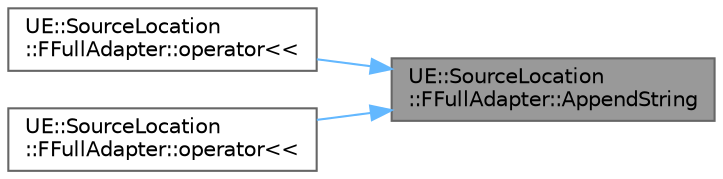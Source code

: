 digraph "UE::SourceLocation::FFullAdapter::AppendString"
{
 // INTERACTIVE_SVG=YES
 // LATEX_PDF_SIZE
  bgcolor="transparent";
  edge [fontname=Helvetica,fontsize=10,labelfontname=Helvetica,labelfontsize=10];
  node [fontname=Helvetica,fontsize=10,shape=box,height=0.2,width=0.4];
  rankdir="RL";
  Node1 [id="Node000001",label="UE::SourceLocation\l::FFullAdapter::AppendString",height=0.2,width=0.4,color="gray40", fillcolor="grey60", style="filled", fontcolor="black",tooltip="Converts the source location to a readable format with full information, appending to an existing str..."];
  Node1 -> Node2 [id="edge1_Node000001_Node000002",dir="back",color="steelblue1",style="solid",tooltip=" "];
  Node2 [id="Node000002",label="UE::SourceLocation\l::FFullAdapter::operator\<\<",height=0.2,width=0.4,color="grey40", fillcolor="white", style="filled",URL="$d6/dca/structUE_1_1SourceLocation_1_1FFullAdapter.html#a6b8770bde02b97406a4c46effb3eb830",tooltip=" "];
  Node1 -> Node3 [id="edge2_Node000001_Node000003",dir="back",color="steelblue1",style="solid",tooltip=" "];
  Node3 [id="Node000003",label="UE::SourceLocation\l::FFullAdapter::operator\<\<",height=0.2,width=0.4,color="grey40", fillcolor="white", style="filled",URL="$d6/dca/structUE_1_1SourceLocation_1_1FFullAdapter.html#af90ab8ab7aefa21015b2b12d29a381ba",tooltip=" "];
}
